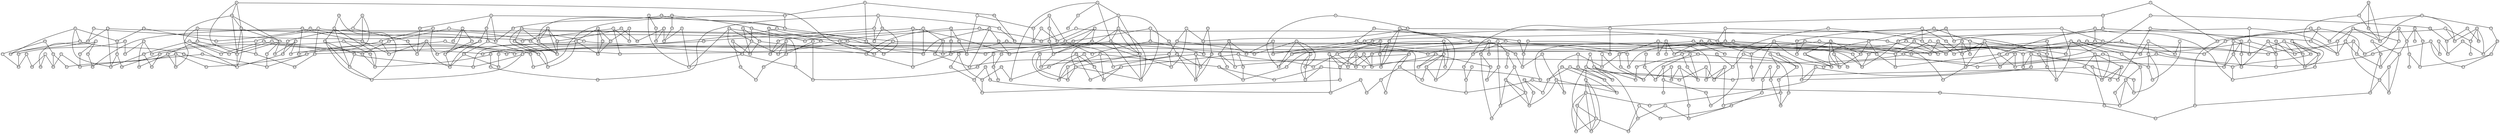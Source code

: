 graph G { 
 overlap=false; 
 size = "100,100"; 
node [shape=circle, fixedsize=true, fontsize=5, height=.15];
0[ pos = "8.8,5.2" , label = "0" ]
1[ pos = "0,6.4" , label = "1" ]
2[ pos = "5.8,9.8" , label = "2" ]
3[ pos = "4.5,7.3" , label = "3" ]
4[ pos = "4.1,3.5" , label = "4" ]
5[ pos = "3.8,9.1" , label = "5" ]
6[ pos = "8.4,2.5" , label = "6" ]
7[ pos = "4.2,1.6" , label = "7" ]
8[ pos = "2.1,0.5" , label = "8" ]
9[ pos = "3.9,6.3" , label = "9" ]
10[ pos = "8.4,5.9" , label = "10" ]
11[ pos = "3.2,6" , label = "11" ]
12[ pos = "6.7,9.9" , label = "12" ]
13[ pos = "4.3,0.4" , label = "13" ]
14[ pos = "6.1,9.1" , label = "14" ]
15[ pos = "3.8,5" , label = "15" ]
16[ pos = "4.4,3.8" , label = "16" ]
17[ pos = "6.6,5.4" , label = "17" ]
18[ pos = "8.9,6.3" , label = "18" ]
19[ pos = "2.7,3" , label = "19" ]
20[ pos = "9.8,1.7" , label = "20" ]
21[ pos = "7.3,3.5" , label = "21" ]
22[ pos = "9.5,6.7" , label = "22" ]
23[ pos = "5.1,1.6" , label = "23" ]
24[ pos = "7.2,4.3" , label = "24" ]
25[ pos = "7.9,0.8" , label = "25" ]
26[ pos = "5.4,1.1" , label = "26" ]
27[ pos = "6.9,2.2" , label = "27" ]
28[ pos = "6.2,1.2" , label = "28" ]
29[ pos = "7.8,2.4" , label = "29" ]
30[ pos = "5.6,6.8" , label = "30" ]
31[ pos = "2.6,5.2" , label = "31" ]
32[ pos = "0.6,4.4" , label = "32" ]
33[ pos = "0.6,4.7" , label = "33" ]
34[ pos = "0.7,8.6" , label = "34" ]
35[ pos = "7.8,5.8" , label = "35" ]
36[ pos = "0.3,5.1" , label = "36" ]
37[ pos = "9.3,9.8" , label = "37" ]
38[ pos = "1.9,9.6" , label = "38" ]
39[ pos = "1.4,4.3" , label = "39" ]
40[ pos = "3.9,4.5" , label = "40" ]
41[ pos = "5.2,4.6" , label = "41" ]
42[ pos = "0.9,2.1" , label = "42" ]
43[ pos = "6.8,2.3" , label = "43" ]
44[ pos = "8.5,4.6" , label = "44" ]
45[ pos = "9.9,9.3" , label = "45" ]
46[ pos = "1.4,2.5" , label = "46" ]
47[ pos = "4.5,7.2" , label = "47" ]
48[ pos = "2.1,0.4" , label = "48" ]
49[ pos = "2,2.9" , label = "49" ]
50[ pos = "9,5" , label = "50" ]
51[ pos = "3.9,9.3" , label = "51" ]
52[ pos = "5.3,3.2" , label = "52" ]
53[ pos = "4.4,2.4" , label = "53" ]
54[ pos = "2.8,5.8" , label = "54" ]
55[ pos = "2,2" , label = "55" ]
56[ pos = "5.6,7.2" , label = "56" ]
57[ pos = "6.6,6.5" , label = "57" ]
58[ pos = "4.5,8.6" , label = "58" ]
59[ pos = "8.8,8.2" , label = "59" ]
60[ pos = "8.4,8.8" , label = "60" ]
61[ pos = "2.8,5" , label = "61" ]
62[ pos = "6.5,7.3" , label = "62" ]
63[ pos = "7.4,8.7" , label = "63" ]
64[ pos = "2.9,4.6" , label = "64" ]
65[ pos = "6.8,1.9" , label = "65" ]
66[ pos = "4.8,0.7" , label = "66" ]
67[ pos = "6.5,0.2" , label = "67" ]
68[ pos = "9.1,0.9" , label = "68" ]
69[ pos = "7.8,7.1" , label = "69" ]
70[ pos = "1.9,9.8" , label = "70" ]
71[ pos = "4.3,7.5" , label = "71" ]
72[ pos = "2.2,6.1" , label = "72" ]
73[ pos = "9.2,1.9" , label = "73" ]
74[ pos = "4.7,8.1" , label = "74" ]
75[ pos = "5.4,8.3" , label = "75" ]
76[ pos = "2.1,8.2" , label = "76" ]
77[ pos = "3.3,3.8" , label = "77" ]
78[ pos = "5.5,6" , label = "78" ]
79[ pos = "7.7,8.5" , label = "79" ]
80[ pos = "0.6,9.7" , label = "80" ]
81[ pos = "5.6,5.5" , label = "81" ]
82[ pos = "5.6,2.1" , label = "82" ]
83[ pos = "0.9,4.7" , label = "83" ]
84[ pos = "8.2,3.9" , label = "84" ]
85[ pos = "7.1,0.2" , label = "85" ]
86[ pos = "9,1.4" , label = "86" ]
87[ pos = "7.7,1.2" , label = "87" ]
88[ pos = "7.6,2.2" , label = "88" ]
89[ pos = "8.4,7.5" , label = "89" ]
90[ pos = "5.5,3.8" , label = "90" ]
91[ pos = "5.9,7.6" , label = "91" ]
92[ pos = "2,4.4" , label = "92" ]
93[ pos = "6.6,2.7" , label = "93" ]
94[ pos = "0.4,4.4" , label = "94" ]
95[ pos = "6.4,6.3" , label = "95" ]
96[ pos = "4.1,2.1" , label = "96" ]
97[ pos = "7,5" , label = "97" ]
98[ pos = "9.4,3.1" , label = "98" ]
99[ pos = "9.7,7.7" , label = "99" ]
100[ pos = "2.2,2" , label = "100" ]
101[ pos = "7.9,1.2" , label = "101" ]
102[ pos = "8.7,0.8" , label = "102" ]
103[ pos = "7.7,1.5" , label = "103" ]
104[ pos = "3,6.1" , label = "104" ]
105[ pos = "9,8.5" , label = "105" ]
106[ pos = "9.9,0.1" , label = "106" ]
107[ pos = "1.3,1.9" , label = "107" ]
108[ pos = "9.8,3.2" , label = "108" ]
109[ pos = "9.8,5.4" , label = "109" ]
110[ pos = "7.6,6.3" , label = "110" ]
111[ pos = "1.7,6.9" , label = "111" ]
112[ pos = "3.6,3.9" , label = "112" ]
113[ pos = "1.9,3" , label = "113" ]
114[ pos = "2.2,6.9" , label = "114" ]
115[ pos = "5.9,4.5" , label = "115" ]
116[ pos = "4.1,3.8" , label = "116" ]
117[ pos = "5.7,2.8" , label = "117" ]
118[ pos = "9.9,3.4" , label = "118" ]
119[ pos = "4.3,8.1" , label = "119" ]
120[ pos = "9.5,8.6" , label = "120" ]
121[ pos = "1.9,4.6" , label = "121" ]
122[ pos = "3.9,8.4" , label = "122" ]
123[ pos = "1.7,3.7" , label = "123" ]
124[ pos = "1.6,1.6" , label = "124" ]
125[ pos = "9.2,4.4" , label = "125" ]
126[ pos = "3.1,6.1" , label = "126" ]
127[ pos = "6.6,6.7" , label = "127" ]
128[ pos = "5.3,3.7" , label = "128" ]
129[ pos = "4.9,7.5" , label = "129" ]
130[ pos = "0.6,0.9" , label = "130" ]
131[ pos = "2,0" , label = "131" ]
132[ pos = "9.9,3" , label = "132" ]
133[ pos = "2.8,5" , label = "133" ]
134[ pos = "6.4,2.4" , label = "134" ]
135[ pos = "3.2,1.2" , label = "135" ]
136[ pos = "1,0.3" , label = "136" ]
137[ pos = "5.8,4.9" , label = "137" ]
138[ pos = "8.7,7.6" , label = "138" ]
139[ pos = "8.7,5.6" , label = "139" ]
140[ pos = "4.4,3.1" , label = "140" ]
141[ pos = "0,7.5" , label = "141" ]
142[ pos = "9.2,6.6" , label = "142" ]
143[ pos = "4.2,4.5" , label = "143" ]
144[ pos = "5.6,4.3" , label = "144" ]
145[ pos = "7.3,1.4" , label = "145" ]
146[ pos = "5.2,9.3" , label = "146" ]
147[ pos = "1.4,0.4" , label = "147" ]
148[ pos = "2.3,4.3" , label = "148" ]
149[ pos = "5.4,4" , label = "149" ]
150[ pos = "1.9,3.8" , label = "150" ]
151[ pos = "5.2,2.9" , label = "151" ]
152[ pos = "4.1,6.2" , label = "152" ]
153[ pos = "3,8.1" , label = "153" ]
154[ pos = "3.8,6.9" , label = "154" ]
155[ pos = "3.7,8.2" , label = "155" ]
156[ pos = "0,3.7" , label = "156" ]
157[ pos = "5.7,4.5" , label = "157" ]
158[ pos = "5.6,5.1" , label = "158" ]
159[ pos = "4.2,1.2" , label = "159" ]
160[ pos = "4.7,1.5" , label = "160" ]
161[ pos = "2.6,9.9" , label = "161" ]
162[ pos = "6.1,4.1" , label = "162" ]
163[ pos = "5.5,8.4" , label = "163" ]
164[ pos = "3.6,1" , label = "164" ]
165[ pos = "2.4,5.5" , label = "165" ]
166[ pos = "0,2.8" , label = "166" ]
167[ pos = "3.6,4.2" , label = "167" ]
168[ pos = "9.1,6.6" , label = "168" ]
169[ pos = "2.3,8.1" , label = "169" ]
170[ pos = "8.8,1.2" , label = "170" ]
171[ pos = "6.4,4" , label = "171" ]
172[ pos = "4.9,7.3" , label = "172" ]
173[ pos = "8.5,5.7" , label = "173" ]
174[ pos = "7.7,8" , label = "174" ]
175[ pos = "6.9,2.4" , label = "175" ]
176[ pos = "9.5,4.8" , label = "176" ]
177[ pos = "7.5,0.8" , label = "177" ]
178[ pos = "4.1,3.1" , label = "178" ]
179[ pos = "9.3,2.9" , label = "179" ]
180[ pos = "9.3,6.9" , label = "180" ]
181[ pos = "8.4,4.5" , label = "181" ]
182[ pos = "5,7.2" , label = "182" ]
183[ pos = "8.7,4.1" , label = "183" ]
184[ pos = "9,6.2" , label = "184" ]
185[ pos = "2.2,7.8" , label = "185" ]
186[ pos = "7.4,3.8" , label = "186" ]
187[ pos = "1.9,7.6" , label = "187" ]
188[ pos = "6.4,5.6" , label = "188" ]
189[ pos = "3.3,4.1" , label = "189" ]
190[ pos = "8.8,5.5" , label = "190" ]
191[ pos = "1.7,3.6" , label = "191" ]
192[ pos = "5.5,9.2" , label = "192" ]
193[ pos = "4.4,9.6" , label = "193" ]
194[ pos = "2.3,8.9" , label = "194" ]
195[ pos = "2.5,6.8" , label = "195" ]
196[ pos = "5.9,6.1" , label = "196" ]
197[ pos = "1.4,6.1" , label = "197" ]
198[ pos = "3.3,5.3" , label = "198" ]
199[ pos = "0.2,7.5" , label = "199" ]
200[ pos = "6.8,7.6" , label = "200" ]
201[ pos = "0.6,9.4" , label = "201" ]
202[ pos = "6.7,2.5" , label = "202" ]
203[ pos = "7,3.1" , label = "203" ]
204[ pos = "3.3,5.6" , label = "204" ]
205[ pos = "7.2,2.2" , label = "205" ]
206[ pos = "6.3,8.9" , label = "206" ]
207[ pos = "5.8,1.8" , label = "207" ]
208[ pos = "3.3,5.4" , label = "208" ]
209[ pos = "1.4,0.9" , label = "209" ]
210[ pos = "4.4,9.1" , label = "210" ]
211[ pos = "7.7,5.5" , label = "211" ]
212[ pos = "5.2,4.3" , label = "212" ]
213[ pos = "1.6,3.7" , label = "213" ]
214[ pos = "4.9,7" , label = "214" ]
215[ pos = "1.2,1.7" , label = "215" ]
216[ pos = "4.6,1.8" , label = "216" ]
217[ pos = "1.1,1.3" , label = "217" ]
218[ pos = "9.5,3.4" , label = "218" ]
219[ pos = "9.6,8.1" , label = "219" ]
220[ pos = "4.2,2" , label = "220" ]
221[ pos = "5.5,0.5" , label = "221" ]
222[ pos = "6.1,6.5" , label = "222" ]
223[ pos = "2.3,9.5" , label = "223" ]
224[ pos = "1.9,8.9" , label = "224" ]
225[ pos = "0.4,6.3" , label = "225" ]
226[ pos = "8,3.3" , label = "226" ]
227[ pos = "7,8.4" , label = "227" ]
228[ pos = "2.9,8.6" , label = "228" ]
229[ pos = "7.3,7.8" , label = "229" ]
230[ pos = "5.6,3.7" , label = "230" ]
231[ pos = "9.5,5.5" , label = "231" ]
232[ pos = "0.8,5.8" , label = "232" ]
233[ pos = "2,5.5" , label = "233" ]
234[ pos = "4.4,1.7" , label = "234" ]
235[ pos = "3.6,8.6" , label = "235" ]
236[ pos = "3.7,4.3" , label = "236" ]
237[ pos = "9.1,9.9" , label = "237" ]
238[ pos = "6,6.6" , label = "238" ]
239[ pos = "4.6,8" , label = "239" ]
240[ pos = "0.7,0.2" , label = "240" ]
241[ pos = "9.5,3.9" , label = "241" ]
242[ pos = "3.5,6.6" , label = "242" ]
243[ pos = "2.3,6.4" , label = "243" ]
244[ pos = "5.2,4.8" , label = "244" ]
245[ pos = "9.4,6.1" , label = "245" ]
246[ pos = "8.6,8.9" , label = "246" ]
247[ pos = "1.6,9.4" , label = "247" ]
248[ pos = "0,3.6" , label = "248" ]
249[ pos = "4.9,4.4" , label = "249" ]
250[ pos = "0.5,3.8" , label = "250" ]
251[ pos = "3.1,4.3" , label = "251" ]
252[ pos = "8.1,7.4" , label = "252" ]
253[ pos = "9.4,4.2" , label = "253" ]
254[ pos = "9.3,9.2" , label = "254" ]
255[ pos = "7.4,0" , label = "255" ]
256[ pos = "9.4,2.1" , label = "256" ]
257[ pos = "4,2.9" , label = "257" ]
258[ pos = "8.7,6.3" , label = "258" ]
259[ pos = "4.6,9.2" , label = "259" ]
260[ pos = "1.2,4" , label = "260" ]
261[ pos = "0.5,5" , label = "261" ]
262[ pos = "8.2,2.1" , label = "262" ]
263[ pos = "4.4,3.4" , label = "263" ]
264[ pos = "0.9,4.5" , label = "264" ]
265[ pos = "7.8,1.5" , label = "265" ]
266[ pos = "8.3,6.1" , label = "266" ]
267[ pos = "1,1.7" , label = "267" ]
268[ pos = "8.8,5.6" , label = "268" ]
269[ pos = "1.1,8.1" , label = "269" ]
270[ pos = "4.8,3.7" , label = "270" ]
271[ pos = "8.1,4.2" , label = "271" ]
272[ pos = "5.8,2.1" , label = "272" ]
273[ pos = "2.3,9.8" , label = "273" ]
274[ pos = "3.7,6.9" , label = "274" ]
275[ pos = "9,0.1" , label = "275" ]
276[ pos = "6.2,4.7" , label = "276" ]
277[ pos = "5.1,9.6" , label = "277" ]
278[ pos = "6.8,4.7" , label = "278" ]
279[ pos = "3,2.9" , label = "279" ]
280[ pos = "9.2,6" , label = "280" ]
281[ pos = "4.4,2.8" , label = "281" ]
282[ pos = "7.4,5.4" , label = "282" ]
283[ pos = "4.5,6.2" , label = "283" ]
284[ pos = "6.2,0.8" , label = "284" ]
285[ pos = "4.3,1" , label = "285" ]
286[ pos = "4.5,2.4" , label = "286" ]
287[ pos = "5.2,0.3" , label = "287" ]
288[ pos = "9.8,2.8" , label = "288" ]
289[ pos = "5.3,8.7" , label = "289" ]
290[ pos = "9.7,4.3" , label = "290" ]
291[ pos = "8.8,1.1" , label = "291" ]
292[ pos = "4.2,9.1" , label = "292" ]
293[ pos = "0.7,1" , label = "293" ]
294[ pos = "3.8,8.9" , label = "294" ]
295[ pos = "4,8.2" , label = "295" ]
296[ pos = "5,3.6" , label = "296" ]
297[ pos = "1,7.6" , label = "297" ]
298[ pos = "4.3,0.7" , label = "298" ]
299[ pos = "3.8,0.5" , label = "299" ]
300[ pos = "1.5,8.1" , label = "300" ]
301[ pos = "1.6,6" , label = "301" ]
302[ pos = "5.7,2" , label = "302" ]
303[ pos = "1.6,0.7" , label = "303" ]
304[ pos = "4.8,6.9" , label = "304" ]
305[ pos = "9.4,9.8" , label = "305" ]
306[ pos = "6.5,3.4" , label = "306" ]
307[ pos = "6.1,0.7" , label = "307" ]
308[ pos = "2.5,6.9" , label = "308" ]
309[ pos = "7,1.5" , label = "309" ]
310[ pos = "1,1" , label = "310" ]
311[ pos = "5,1.2" , label = "311" ]
312[ pos = "4.6,6" , label = "312" ]
313[ pos = "8.8,4.1" , label = "313" ]
314[ pos = "6.8,2.6" , label = "314" ]
315[ pos = "4.7,8.3" , label = "315" ]
316[ pos = "5.9,1.5" , label = "316" ]
317[ pos = "9.6,6.9" , label = "317" ]
318[ pos = "8.7,1.2" , label = "318" ]
319[ pos = "2.8,3.6" , label = "319" ]
320[ pos = "3.3,2.3" , label = "320" ]
321[ pos = "8.6,9.8" , label = "321" ]
322[ pos = "0.9,4.7" , label = "322" ]
323[ pos = "0.6,8.7" , label = "323" ]
324[ pos = "6.8,7.6" , label = "324" ]
325[ pos = "0.2,7.9" , label = "325" ]
326[ pos = "3.8,0.4" , label = "326" ]
327[ pos = "9.1,3.6" , label = "327" ]
328[ pos = "6.5,3.2" , label = "328" ]
329[ pos = "7.8,8.5" , label = "329" ]
330[ pos = "1,7.7" , label = "330" ]
331[ pos = "6.8,7" , label = "331" ]
332[ pos = "9.2,1.6" , label = "332" ]
333[ pos = "9.1,7.9" , label = "333" ]
334[ pos = "2.8,1.9" , label = "334" ]
335[ pos = "6.7,6.2" , label = "335" ]
336[ pos = "9.4,5.3" , label = "336" ]
337[ pos = "1.2,0.4" , label = "337" ]
338[ pos = "5.3,1.8" , label = "338" ]
339[ pos = "4.3,2.1" , label = "339" ]
340[ pos = "4.6,9.7" , label = "340" ]
341[ pos = "5.2,3.6" , label = "341" ]
342[ pos = "0.2,9.6" , label = "342" ]
343[ pos = "7.3,6.7" , label = "343" ]
344[ pos = "2.8,0.3" , label = "344" ]
345[ pos = "5.2,3.8" , label = "345" ]
346[ pos = "8,7.2" , label = "346" ]
347[ pos = "6,7.2" , label = "347" ]
348[ pos = "8.9,0.3" , label = "348" ]
349[ pos = "0.3,6.9" , label = "349" ]
350[ pos = "2.3,7.1" , label = "350" ]
351[ pos = "8.3,6.9" , label = "351" ]
352[ pos = "7.6,9.6" , label = "352" ]
353[ pos = "2.5,2.9" , label = "353" ]
354[ pos = "6.6,6.8" , label = "354" ]
355[ pos = "0.3,1.3" , label = "355" ]
356[ pos = "6.6,5.5" , label = "356" ]
357[ pos = "0.1,6.8" , label = "357" ]
358[ pos = "0.3,7.4" , label = "358" ]
359[ pos = "8.7,3.1" , label = "359" ]
360[ pos = "7.7,3.9" , label = "360" ]
361[ pos = "2.2,0.9" , label = "361" ]
362[ pos = "6.3,8.2" , label = "362" ]
363[ pos = "8.1,0.4" , label = "363" ]
364[ pos = "8.6,3.7" , label = "364" ]
365[ pos = "7.4,6.1" , label = "365" ]
366[ pos = "6,5.7" , label = "366" ]
367[ pos = "3,3.6" , label = "367" ]
368[ pos = "5.3,5.6" , label = "368" ]
369[ pos = "1.8,2" , label = "369" ]
370[ pos = "7.6,7.3" , label = "370" ]
371[ pos = "8.5,4.2" , label = "371" ]
372[ pos = "2.8,3.8" , label = "372" ]
373[ pos = "6.2,8.4" , label = "373" ]
374[ pos = "1.3,4.9" , label = "374" ]
375[ pos = "1.5,4.2" , label = "375" ]
376[ pos = "4,3.7" , label = "376" ]
377[ pos = "5.2,0.4" , label = "377" ]
378[ pos = "7.2,8.5" , label = "378" ]
379[ pos = "0.8,1" , label = "379" ]
380[ pos = "7.4,3.4" , label = "380" ]
381[ pos = "7.1,3.4" , label = "381" ]
382[ pos = "9.2,5.3" , label = "382" ]
383[ pos = "7.1,9.7" , label = "383" ]
384[ pos = "6.1,4.1" , label = "384" ]
385[ pos = "6.9,3.8" , label = "385" ]
386[ pos = "1.4,0.6" , label = "386" ]
387[ pos = "3.2,9.4" , label = "387" ]
388[ pos = "4.5,9.5" , label = "388" ]
389[ pos = "7.8,1" , label = "389" ]
390[ pos = "4.4,4.6" , label = "390" ]
391[ pos = "5.2,3.7" , label = "391" ]
392[ pos = "3.5,5.6" , label = "392" ]
393[ pos = "9.3,0.7" , label = "393" ]
394[ pos = "9.4,5.3" , label = "394" ]
395[ pos = "1.7,6.8" , label = "395" ]
396[ pos = "8.8,4" , label = "396" ]
397[ pos = "5.5,3.2" , label = "397" ]
398[ pos = "4.6,2.6" , label = "398" ]
399[ pos = "2.9,0.7" , label = "399" ]
400[ pos = "1.9,5.1" , label = "400" ]
401[ pos = "9.7,3.3" , label = "401" ]
402[ pos = "5.7,3" , label = "402" ]
403[ pos = "7.9,5.4" , label = "403" ]
404[ pos = "7.7,5.8" , label = "404" ]
405[ pos = "6.4,2.1" , label = "405" ]
406[ pos = "0.4,6.9" , label = "406" ]
407[ pos = "1,3.9" , label = "407" ]
408[ pos = "7.7,0.3" , label = "408" ]
409[ pos = "9.9,7.1" , label = "409" ]
410[ pos = "5.7,6.8" , label = "410" ]
411[ pos = "9.2,9.7" , label = "411" ]
412[ pos = "0.9,4.7" , label = "412" ]
413[ pos = "2.9,0.7" , label = "413" ]
414[ pos = "2.5,1" , label = "414" ]
415[ pos = "1.4,4.4" , label = "415" ]
416[ pos = "6.1,1.2" , label = "416" ]
417[ pos = "2.9,7.1" , label = "417" ]
418[ pos = "9.4,0.8" , label = "418" ]
419[ pos = "2.5,7.1" , label = "419" ]
420[ pos = "1.8,9" , label = "420" ]
421[ pos = "4.4,7.4" , label = "421" ]
422[ pos = "5.9,5.5" , label = "422" ]
423[ pos = "1.4,8.8" , label = "423" ]
424[ pos = "1,6.5" , label = "424" ]
425[ pos = "1.2,1.9" , label = "425" ]
426[ pos = "3.3,0.4" , label = "426" ]
427[ pos = "1.6,9.4" , label = "427" ]
428[ pos = "0.3,9.7" , label = "428" ]
429[ pos = "0.1,8" , label = "429" ]
430[ pos = "0.8,6.8" , label = "430" ]
431[ pos = "7.6,2.1" , label = "431" ]
432[ pos = "3.2,0.5" , label = "432" ]
433[ pos = "9.2,2.6" , label = "433" ]
434[ pos = "6.5,1.8" , label = "434" ]
435[ pos = "9.7,8.4" , label = "435" ]
436[ pos = "6,9.3" , label = "436" ]
437[ pos = "5.8,7.1" , label = "437" ]
438[ pos = "0,2.4" , label = "438" ]
439[ pos = "5.9,1.1" , label = "439" ]
440[ pos = "4.1,7.1" , label = "440" ]
441[ pos = "8.2,7.5" , label = "441" ]
442[ pos = "2.7,9.9" , label = "442" ]
443[ pos = "2.1,3" , label = "443" ]
444[ pos = "4.8,7.5" , label = "444" ]
445[ pos = "6.2,5.6" , label = "445" ]
446[ pos = "4.3,3.8" , label = "446" ]
447[ pos = "3,7.5" , label = "447" ]
448[ pos = "9.5,2.2" , label = "448" ]
449[ pos = "0.1,6.1" , label = "449" ]
450[ pos = "9.2,5" , label = "450" ]
451[ pos = "9.7,5.2" , label = "451" ]
452[ pos = "9.5,0.7" , label = "452" ]
453[ pos = "2.3,9.6" , label = "453" ]
454[ pos = "8.4,8.3" , label = "454" ]
455[ pos = "5.9,2.5" , label = "455" ]
456[ pos = "0.6,4.1" , label = "456" ]
457[ pos = "5.2,3.4" , label = "457" ]
458[ pos = "9.2,7.4" , label = "458" ]
459[ pos = "1.6,4.1" , label = "459" ]
460[ pos = "4.9,7.9" , label = "460" ]
461[ pos = "4.9,4.4" , label = "461" ]
462[ pos = "1.7,7.9" , label = "462" ]
463[ pos = "1.9,6.5" , label = "463" ]
464[ pos = "5.4,7.2" , label = "464" ]
465[ pos = "2.6,4.6" , label = "465" ]
466[ pos = "7.4,7.5" , label = "466" ]
467[ pos = "5.1,6.9" , label = "467" ]
468[ pos = "8.2,2.6" , label = "468" ]
469[ pos = "6.5,6.6" , label = "469" ]
470[ pos = "6.1,2.4" , label = "470" ]
471[ pos = "9.2,6.8" , label = "471" ]
472[ pos = "6.6,9.6" , label = "472" ]
473[ pos = "0.2,1" , label = "473" ]
474[ pos = "7,1.8" , label = "474" ]
475[ pos = "5.1,7.1" , label = "475" ]
476[ pos = "9.7,0.1" , label = "476" ]
477[ pos = "1.5,6.7" , label = "477" ]
478[ pos = "3.2,8.6" , label = "478" ]
479[ pos = "3.2,8.6" , label = "479" ]
480[ pos = "5.8,1" , label = "480" ]
481[ pos = "8.5,3.2" , label = "481" ]
482[ pos = "8.5,8.8" , label = "482" ]
483[ pos = "0.2,6.7" , label = "483" ]
484[ pos = "1.4,1.9" , label = "484" ]
485[ pos = "8.6,7.6" , label = "485" ]
486[ pos = "4.4,3" , label = "486" ]
487[ pos = "9.6,6.2" , label = "487" ]
488[ pos = "2.6,9.8" , label = "488" ]
489[ pos = "7.2,9.7" , label = "489" ]
490[ pos = "6.8,7.6" , label = "490" ]
491[ pos = "2,1.8" , label = "491" ]
492[ pos = "2.9,8.8" , label = "492" ]
493[ pos = "8.5,6.1" , label = "493" ]
494[ pos = "7.4,6.9" , label = "494" ]
495[ pos = "0,8.5" , label = "495" ]
496[ pos = "3.1,3.7" , label = "496" ]
497[ pos = "1.7,1.6" , label = "497" ]
498[ pos = "2.5,7.1" , label = "498" ]
499[ pos = "3.5,9.1" , label = "499" ]
500[ pos = "9.1,2.1" , label = "500" ]
501[ pos = "1.9,8.7" , label = "501" ]
502[ pos = "0.3,1.5" , label = "502" ]
503[ pos = "0.1,3" , label = "503" ]
504[ pos = "6.5,2.5" , label = "504" ]
505[ pos = "7.9,3.4" , label = "505" ]
506[ pos = "0.1,9.9" , label = "506" ]
507[ pos = "5.2,3" , label = "507" ]
508[ pos = "3.9,8.9" , label = "508" ]
509[ pos = "4.4,1.4" , label = "509" ]
510[ pos = "1,9.6" , label = "510" ]
511[ pos = "9.9,4.1" , label = "511" ]
512[ pos = "3.3,6.8" , label = "512" ]
513[ pos = "5.7,1" , label = "513" ]
514[ pos = "4,4.4" , label = "514" ]
515[ pos = "0.1,8.3" , label = "515" ]
516[ pos = "1.8,7.3" , label = "516" ]
517[ pos = "7,2.1" , label = "517" ]
518[ pos = "8.8,2.3" , label = "518" ]
519[ pos = "5.1,0.6" , label = "519" ]
520[ pos = "4.8,3" , label = "520" ]
521[ pos = "9.2,0.2" , label = "521" ]
522[ pos = "8.2,9.6" , label = "522" ]
523[ pos = "8.4,2.1" , label = "523" ]
524[ pos = "8.5,2.8" , label = "524" ]
525[ pos = "8.7,4.7" , label = "525" ]
526[ pos = "2.4,3.8" , label = "526" ]
527[ pos = "8.8,0.9" , label = "527" ]
528[ pos = "0.7,9.7" , label = "528" ]
529[ pos = "1.9,9.9" , label = "529" ]
530[ pos = "4.1,7.3" , label = "530" ]
531[ pos = "8.2,5.9" , label = "531" ]
532[ pos = "4.6,0.4" , label = "532" ]
533[ pos = "3.3,8.6" , label = "533" ]
534[ pos = "2.7,8.4" , label = "534" ]
535[ pos = "9.2,2.7" , label = "535" ]
536[ pos = "6.7,8.4" , label = "536" ]
537[ pos = "2.9,4.9" , label = "537" ]
538[ pos = "8,6.6" , label = "538" ]
539[ pos = "2.2,1.7" , label = "539" ]
540[ pos = "9.4,1" , label = "540" ]
541[ pos = "6.4,7.1" , label = "541" ]
542[ pos = "0,5.2" , label = "542" ]
543[ pos = "3.2,0.7" , label = "543" ]
544[ pos = "4.9,5.2" , label = "544" ]
545[ pos = "5.8,4.3" , label = "545" ]
546[ pos = "7.7,9.2" , label = "546" ]
547[ pos = "5.4,2.3" , label = "547" ]
548[ pos = "4.8,8.7" , label = "548" ]
549[ pos = "0.9,2.7" , label = "549" ]
550[ pos = "2.4,5.4" , label = "550" ]
551[ pos = "5.5,9.1" , label = "551" ]
552[ pos = "3.8,3.6" , label = "552" ]
553[ pos = "9.2,7.1" , label = "553" ]
554[ pos = "0.2,1.4" , label = "554" ]
555[ pos = "8.8,4.9" , label = "555" ]
556[ pos = "7.6,0.5" , label = "556" ]
557[ pos = "7.2,7.7" , label = "557" ]
558[ pos = "5.7,0.4" , label = "558" ]
559[ pos = "3.6,5.9" , label = "559" ]
560[ pos = "0.8,9.5" , label = "560" ]
561[ pos = "5.4,8.5" , label = "561" ]
562[ pos = "3.9,0.8" , label = "562" ]
563[ pos = "6,8.8" , label = "563" ]
564[ pos = "4.8,7" , label = "564" ]
565[ pos = "1.5,7.2" , label = "565" ]
566[ pos = "7.6,2.2" , label = "566" ]
567[ pos = "1.5,1.4" , label = "567" ]
568[ pos = "5.9,0.7" , label = "568" ]
569[ pos = "3.7,1.3" , label = "569" ]
570[ pos = "7.3,2.6" , label = "570" ]
571[ pos = "6.2,5" , label = "571" ]
572[ pos = "8.3,8.6" , label = "572" ]
573[ pos = "7.9,9.2" , label = "573" ]
574[ pos = "9.1,1.5" , label = "574" ]
575[ pos = "5.1,9.9" , label = "575" ]
576[ pos = "1,5.7" , label = "576" ]
577[ pos = "3.7,0.2" , label = "577" ]
578[ pos = "1.8,9.7" , label = "578" ]
579[ pos = "9,6.6" , label = "579" ]
580[ pos = "1.9,0.5" , label = "580" ]
581[ pos = "9,9.5" , label = "581" ]
582[ pos = "8,0.5" , label = "582" ]
583[ pos = "6.2,9.1" , label = "583" ]
584[ pos = "6.4,9.9" , label = "584" ]
585[ pos = "0.4,3.7" , label = "585" ]
586[ pos = "7.7,1.9" , label = "586" ]
587[ pos = "3.9,6" , label = "587" ]
588[ pos = "0.5,1.8" , label = "588" ]
589[ pos = "5.3,4.8" , label = "589" ]
590[ pos = "3.4,5.6" , label = "590" ]
591[ pos = "4.8,9.6" , label = "591" ]
592[ pos = "1.4,3.7" , label = "592" ]
593[ pos = "9.8,3.2" , label = "593" ]
594[ pos = "3.4,4" , label = "594" ]
595[ pos = "5,5.4" , label = "595" ]
596[ pos = "9.8,9.2" , label = "596" ]
597[ pos = "0.1,7.8" , label = "597" ]
598[ pos = "9.7,6.3" , label = "598" ]
599[ pos = "6.9,1.3" , label = "599" ]
600[ pos = "1.5,2.5" , label = "600" ]
601[ pos = "0.2,4.4" , label = "601" ]
602[ pos = "4.4,4.2" , label = "602" ]
603[ pos = "0.5,0.2" , label = "603" ]
604[ pos = "1.2,1" , label = "604" ]
605[ pos = "5,9.8" , label = "605" ]
606[ pos = "1.8,5" , label = "606" ]
607[ pos = "4.7,3.2" , label = "607" ]
608[ pos = "8.7,4.5" , label = "608" ]
609[ pos = "1.6,7.4" , label = "609" ]
610[ pos = "8.6,1.8" , label = "610" ]
611[ pos = "8,3.6" , label = "611" ]
612[ pos = "1,8.1" , label = "612" ]
613[ pos = "1.4,5.9" , label = "613" ]
614[ pos = "9.7,8.3" , label = "614" ]
615[ pos = "7.2,1.2" , label = "615" ]
616[ pos = "0.8,2.7" , label = "616" ]
617[ pos = "0.8,0.5" , label = "617" ]
618[ pos = "6.9,1.3" , label = "618" ]
619[ pos = "0.7,3.3" , label = "619" ]
620[ pos = "7.5,0.9" , label = "620" ]
621[ pos = "3.2,9.4" , label = "621" ]
622[ pos = "6,7.9" , label = "622" ]
623[ pos = "7.8,9.9" , label = "623" ]
624[ pos = "7.6,4.7" , label = "624" ]
625[ pos = "7.3,1.4" , label = "625" ]
626[ pos = "1.7,5.3" , label = "626" ]
627[ pos = "5,2.8" , label = "627" ]
628[ pos = "8.7,6.4" , label = "628" ]
629[ pos = "3.9,8.4" , label = "629" ]
630[ pos = "9.9,1.2" , label = "630" ]
631[ pos = "4.8,6" , label = "631" ]
632[ pos = "3.9,5.6" , label = "632" ]
633[ pos = "1.7,6" , label = "633" ]
634[ pos = "2.2,7.6" , label = "634" ]
635[ pos = "4.5,9.7" , label = "635" ]
636[ pos = "8.5,7.7" , label = "636" ]
637[ pos = "4.3,9.7" , label = "637" ]
638[ pos = "0.8,7.4" , label = "638" ]
639[ pos = "9.7,3.7" , label = "639" ]
640[ pos = "2.1,2.2" , label = "640" ]
641[ pos = "5.1,3.8" , label = "641" ]
642[ pos = "2.8,5.4" , label = "642" ]
643[ pos = "1.8,1.5" , label = "643" ]
644[ pos = "7,5.8" , label = "644" ]
645[ pos = "9.9,7" , label = "645" ]
646[ pos = "2.2,9.9" , label = "646" ]
647[ pos = "8.2,1.3" , label = "647" ]
648[ pos = "5.5,9.9" , label = "648" ]
649[ pos = "2.5,2.9" , label = "649" ]
0--50;
0--190;
1--449;
1--483;
2--436;
2--584;
2--648;
3--47;
3--421;
3--444;
4--178;
4--263;
4--376;
5--51;
5--294;
5--499;
6--468;
6--518;
6--523;
6--524;
7--234;
7--509;
8--48;
8--361;
8--580;
9--152;
9--242;
10--173;
10--266;
10--531;
11--126;
11--204;
11--559;
12--383;
12--472;
12--584;
13--298;
13--326;
13--532;
14--436;
14--583;
15--40;
15--198;
15--632;
16--263;
16--270;
16--446;
16--602;
17--97;
17--356;
17--571;
18--184;
18--258;
18--579;
19--279;
19--319;
19--353;
19--649;
20--256;
20--630;
21--186;
21--380;
21--381;
22--142;
22--180;
22--317;
22--598;
23--160;
23--311;
23--338;
24--186;
24--278;
24--624;
25--389;
25--582;
26--311;
26--513;
26--519;
27--43;
27--517;
28--284;
28--416;
29--88;
29--262;
29--468;
29--566;
30--410;
31--61;
31--133;
31--550;
31--642;
32--33;
32--94;
32--264;
32--456;
33--83;
33--261;
33--322;
33--412;
34--323;
34--423;
34--612;
35--404;
35--531;
36--261;
36--542;
37--237;
37--305;
37--411;
38--453;
38--578;
39--375;
39--415;
40--236;
40--514;
41--212;
41--244;
42--425;
42--549;
42--588;
43--175;
43--202;
44--181;
44--525;
44--608;
45--596;
46--484;
46--549;
46--600;
47--440;
47--564;
48--131;
48--344;
49--113;
49--443;
50--450;
50--555;
51--292;
51--637;
52--397;
52--457;
52--507;
53--286;
53--339;
54--104;
54--642;
55--100;
55--369;
55--491;
55--640;
56--437;
56--464;
57--95;
57--469;
58--210;
58--315;
58--548;
59--105;
59--333;
59--454;
59--636;
60--482;
60--572;
60--573;
61--133;
61--537;
62--200;
62--324;
62--490;
62--541;
63--79;
63--378;
63--546;
64--251;
64--465;
64--537;
65--434;
65--474;
65--517;
66--311;
66--519;
66--532;
67--85;
67--307;
68--393;
68--527;
69--346;
69--370;
69--494;
69--538;
70--529;
70--578;
71--421;
71--530;
72--165;
72--243;
72--633;
73--256;
73--332;
73--500;
74--239;
74--315;
74--460;
75--163;
75--460;
76--169;
76--462;
76--501;
77--496;
77--594;
78--196;
78--368;
79--174;
79--329;
80--428;
80--528;
81--158;
81--368;
81--422;
82--302;
82--338;
82--547;
83--264;
83--322;
83--374;
83--412;
84--271;
84--364;
84--611;
85--255;
86--170;
86--574;
86--610;
87--101;
87--103;
88--205;
88--431;
88--566;
89--441;
89--636;
90--128;
90--149;
90--230;
91--347;
91--622;
92--121;
92--148;
92--459;
93--202;
93--328;
93--504;
94--601;
95--222;
95--335;
96--220;
96--320;
97--278;
97--282;
97--624;
98--179;
98--218;
99--219;
99--409;
99--458;
100--334;
101--265;
101--389;
101--647;
102--348;
102--363;
102--527;
103--145;
103--265;
103--586;
103--625;
104--126;
104--243;
105--120;
105--246;
106--476;
107--425;
107--484;
108--118;
108--132;
108--401;
108--593;
109--231;
109--451;
110--343;
110--365;
110--538;
111--114;
111--395;
111--565;
112--552;
112--594;
113--191;
113--600;
114--350;
115--137;
115--157;
115--276;
115--545;
116--376;
116--446;
117--402;
117--455;
118--593;
118--639;
119--239;
119--295;
120--254;
120--435;
121--415;
121--606;
122--155;
122--235;
122--295;
122--629;
123--150;
123--191;
123--213;
124--484;
124--497;
124--567;
125--176;
125--253;
125--313;
126--242;
127--354;
127--469;
128--391;
129--172;
129--444;
129--460;
130--293;
130--473;
130--617;
132--288;
132--593;
133--537;
134--405;
134--470;
134--504;
135--164;
135--334;
136--240;
136--337;
136--617;
137--158;
137--571;
138--333;
138--485;
139--173;
139--268;
140--178;
140--263;
140--486;
140--607;
141--199;
141--597;
142--168;
142--471;
143--390;
143--514;
143--602;
144--149;
144--157;
144--545;
145--309;
145--615;
145--625;
146--192;
146--277;
147--337;
147--386;
148--465;
148--526;
149--212;
149--345;
150--526;
151--507;
151--627;
152--283;
152--587;
153--447;
153--534;
154--274;
154--440;
155--629;
156--248;
156--585;
157--589;
158--589;
159--285;
159--509;
159--569;
160--216;
160--509;
161--442;
161--488;
162--171;
162--384;
162--545;
163--561;
163--563;
164--543;
164--562;
164--569;
165--233;
165--550;
166--438;
166--503;
167--236;
167--594;
168--579;
169--185;
169--534;
170--291;
170--318;
171--384;
171--385;
172--182;
174--229;
175--314;
176--450;
176--451;
177--556;
177--620;
178--257;
179--359;
179--535;
180--471;
180--553;
181--371;
182--214;
182--475;
183--313;
183--371;
184--280;
185--634;
186--360;
186--385;
187--462;
187--516;
187--634;
188--356;
188--445;
189--251;
189--594;
190--268;
192--436;
192--551;
193--388;
193--635;
193--637;
194--223;
194--224;
194--492;
195--243;
195--308;
196--222;
196--366;
197--301;
197--424;
197--613;
198--208;
199--358;
199--597;
200--324;
200--362;
200--490;
200--557;
201--323;
201--560;
202--314;
202--504;
203--314;
203--328;
203--381;
204--208;
204--590;
205--517;
205--566;
205--570;
206--563;
206--583;
207--302;
207--316;
208--642;
209--303;
209--604;
210--259;
210--292;
211--282;
211--403;
211--404;
212--249;
212--461;
213--459;
213--592;
214--467;
214--475;
214--564;
215--217;
215--267;
215--425;
216--234;
217--267;
217--310;
217--567;
217--604;
218--327;
218--401;
218--639;
219--333;
219--614;
220--234;
220--339;
221--377;
221--558;
222--238;
223--453;
224--420;
224--501;
225--232;
225--424;
225--449;
226--481;
226--505;
227--229;
227--378;
227--536;
228--478;
228--479;
228--492;
228--534;
229--557;
231--280;
231--336;
231--394;
232--261;
232--576;
233--626;
233--633;
235--294;
235--533;
235--629;
237--411;
238--410;
240--603;
240--617;
241--253;
241--327;
241--511;
241--639;
242--274;
242--512;
243--463;
244--544;
244--589;
245--280;
245--487;
246--482;
246--581;
247--420;
247--427;
247--510;
247--578;
248--503;
249--390;
249--461;
250--456;
250--585;
252--346;
252--441;
253--290;
254--581;
254--596;
255--408;
256--448;
258--493;
258--628;
259--388;
259--548;
260--375;
260--407;
260--592;
262--523;
264--322;
264--412;
264--415;
266--493;
266--538;
268--280;
269--300;
269--612;
270--296;
271--371;
271--624;
272--302;
272--455;
273--453;
273--488;
273--646;
275--348;
275--521;
276--278;
276--571;
277--605;
279--320;
281--398;
281--486;
282--644;
283--304;
283--312;
284--307;
285--298;
286--398;
287--377;
289--548;
289--551;
289--561;
290--511;
291--527;
292--508;
293--355;
293--379;
294--508;
295--629;
296--341;
296--607;
297--330;
297--609;
297--638;
298--562;
299--326;
299--562;
300--423;
300--462;
301--613;
301--633;
303--386;
303--580;
304--564;
306--328;
306--385;
307--568;
308--419;
308--498;
309--474;
309--599;
309--618;
309--625;
310--379;
310--604;
312--631;
313--396;
316--416;
316--434;
317--645;
318--647;
319--367;
319--372;
320--334;
321--522;
321--581;
322--374;
322--412;
323--495;
324--362;
324--490;
324--557;
325--429;
325--597;
326--577;
327--396;
328--402;
329--572;
330--612;
331--343;
331--354;
332--574;
333--458;
335--644;
336--382;
336--394;
336--451;
340--591;
340--635;
341--391;
341--457;
342--428;
343--494;
344--399;
344--413;
345--391;
345--641;
346--351;
347--437;
347--541;
349--357;
349--358;
349--406;
350--419;
350--498;
350--634;
351--538;
351--628;
352--489;
352--546;
352--623;
353--443;
353--649;
354--541;
355--473;
355--554;
356--644;
357--483;
358--638;
359--481;
359--524;
360--611;
361--414;
361--643;
362--373;
362--490;
362--536;
362--622;
363--582;
364--396;
364--481;
365--404;
365--644;
366--422;
366--445;
367--496;
368--595;
369--484;
369--600;
370--466;
370--494;
372--526;
373--563;
374--412;
374--415;
374--606;
375--459;
376--552;
377--519;
380--505;
381--385;
382--394;
382--450;
383--489;
384--545;
387--442;
387--492;
387--499;
387--621;
389--620;
390--461;
390--544;
392--559;
392--590;
392--632;
393--418;
393--521;
394--451;
395--463;
395--477;
397--402;
398--627;
399--413;
399--414;
399--543;
400--606;
400--626;
401--593;
405--434;
406--430;
407--456;
408--556;
408--582;
409--645;
410--437;
411--581;
413--414;
413--543;
414--539;
416--439;
417--419;
417--447;
417--498;
417--512;
418--452;
418--540;
419--498;
420--423;
420--427;
422--571;
424--430;
424--477;
426--432;
426--577;
427--510;
427--578;
428--506;
429--515;
430--638;
431--566;
431--586;
432--543;
433--448;
433--518;
433--535;
435--614;
438--588;
439--480;
440--530;
442--621;
443--649;
449--542;
454--572;
455--470;
458--553;
464--475;
466--557;
467--475;
472--583;
476--521;
478--479;
478--533;
479--533;
480--513;
480--568;
485--636;
487--598;
490--557;
491--497;
491--539;
492--621;
495--515;
497--643;
499--621;
500--518;
502--554;
502--588;
503--619;
505--611;
510--560;
516--609;
518--523;
520--607;
520--627;
522--573;
522--623;
523--610;
525--555;
525--608;
528--560;
529--646;
540--630;
544--595;
546--573;
549--616;
558--568;
559--587;
565--609;
575--605;
575--648;
576--613;
585--619;
587--632;
591--605;
595--631;
599--615;
599--618;
613--626;
615--618;
615--620;
615--625;
616--619;
}
